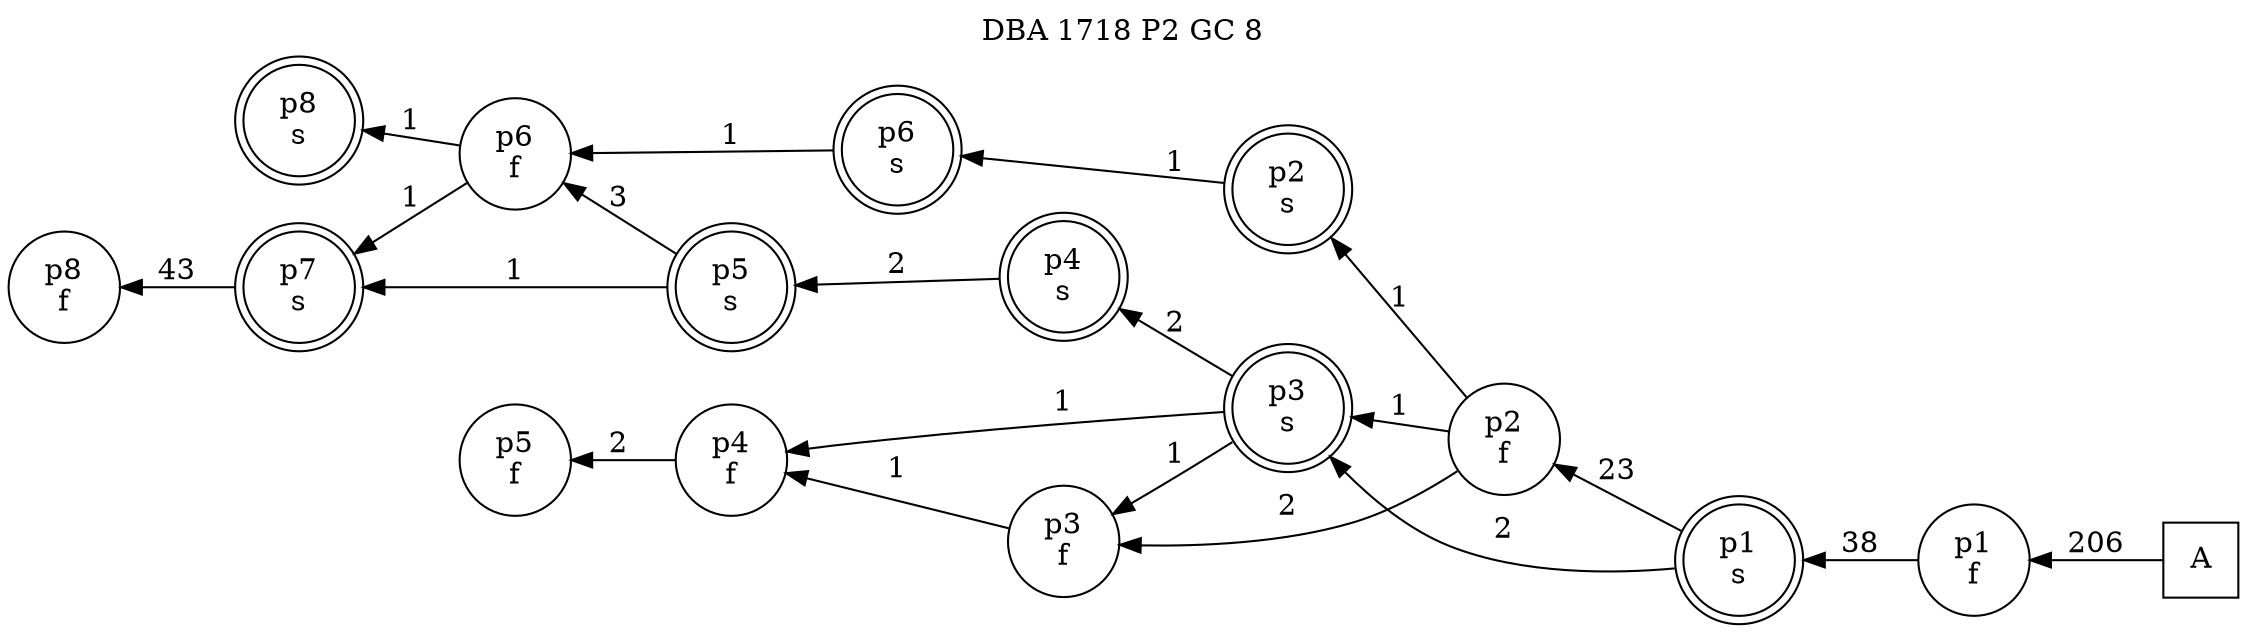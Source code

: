 digraph DBA_1718_P2_GC_8_LOW {
labelloc="tl"
label= " DBA 1718 P2 GC 8 "
rankdir="RL";
"A" [shape="square" label="A"]
"p1_f" [shape="circle" label="p1
f"]
"p1_s" [shape="doublecircle" label="p1
s"]
"p2_f" [shape="circle" label="p2
f"]
"p3_s" [shape="doublecircle" label="p3
s"]
"p4_f" [shape="circle" label="p4
f"]
"p5_f" [shape="circle" label="p5
f"]
"p3_f" [shape="circle" label="p3
f"]
"p4_s" [shape="doublecircle" label="p4
s"]
"p5_s" [shape="doublecircle" label="p5
s"]
"p6_f" [shape="circle" label="p6
f"]
"p7_s" [shape="doublecircle" label="p7
s"]
"p8_f" [shape="circle" label="p8
f"]
"p2_s" [shape="doublecircle" label="p2
s"]
"p6_s" [shape="doublecircle" label="p6
s"]
"p8_s" [shape="doublecircle" label="p8
s"]
"A" -> "p1_f" [ label=206]
"p1_f" -> "p1_s" [ label=38]
"p1_s" -> "p2_f" [ label=23]
"p1_s" -> "p3_s" [ label=2]
"p2_f" -> "p3_s" [ label=1]
"p2_f" -> "p3_f" [ label=2]
"p2_f" -> "p2_s" [ label=1]
"p3_s" -> "p4_f" [ label=1]
"p3_s" -> "p3_f" [ label=1]
"p3_s" -> "p4_s" [ label=2]
"p4_f" -> "p5_f" [ label=2]
"p3_f" -> "p4_f" [ label=1]
"p4_s" -> "p5_s" [ label=2]
"p5_s" -> "p6_f" [ label=3]
"p5_s" -> "p7_s" [ label=1]
"p6_f" -> "p7_s" [ label=1]
"p6_f" -> "p8_s" [ label=1]
"p7_s" -> "p8_f" [ label=43]
"p2_s" -> "p6_s" [ label=1]
"p6_s" -> "p6_f" [ label=1]
}
